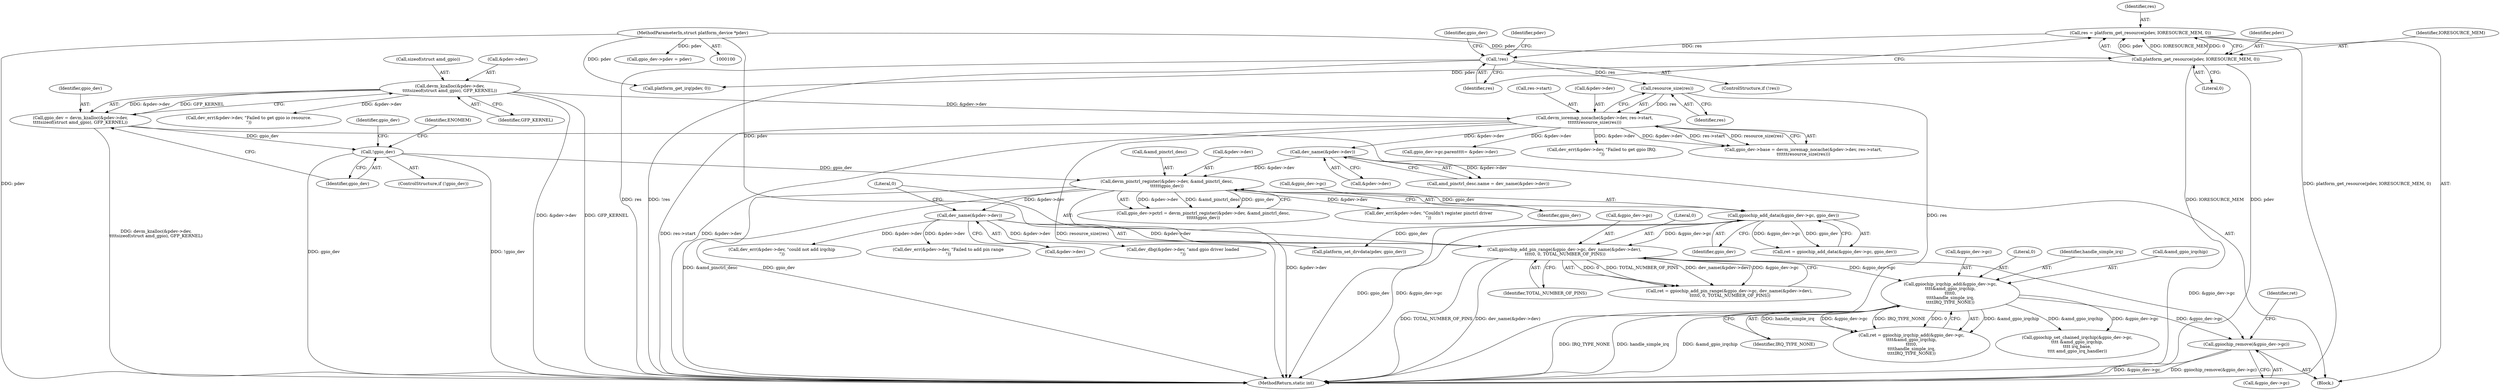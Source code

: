 digraph "0_linux_251e22abde21833b3d29577e4d8c7aaccd650eee@API" {
"1000422" [label="(Call,gpiochip_remove(&gpio_dev->gc))"];
"1000352" [label="(Call,gpiochip_add_pin_range(&gpio_dev->gc, dev_name(&pdev->dev),\n \t\t\t\t0, 0, TOTAL_NUMBER_OF_PINS))"];
"1000340" [label="(Call,gpiochip_add_data(&gpio_dev->gc, gpio_dev))"];
"1000313" [label="(Call,devm_pinctrl_register(&pdev->dev, &amd_pinctrl_desc,\n\t\t\t\t\t\tgpio_dev))"];
"1000304" [label="(Call,dev_name(&pdev->dev))"];
"1000154" [label="(Call,devm_ioremap_nocache(&pdev->dev, res->start,\n\t\t\t\t\t\tresource_size(res)))"];
"1000112" [label="(Call,devm_kzalloc(&pdev->dev,\n\t\t\t\tsizeof(struct amd_gpio), GFP_KERNEL))"];
"1000162" [label="(Call,resource_size(res))"];
"1000138" [label="(Call,!res)"];
"1000131" [label="(Call,res = platform_get_resource(pdev, IORESOURCE_MEM, 0))"];
"1000133" [label="(Call,platform_get_resource(pdev, IORESOURCE_MEM, 0))"];
"1000101" [label="(MethodParameterIn,struct platform_device *pdev)"];
"1000121" [label="(Call,!gpio_dev)"];
"1000110" [label="(Call,gpio_dev = devm_kzalloc(&pdev->dev,\n\t\t\t\tsizeof(struct amd_gpio), GFP_KERNEL))"];
"1000357" [label="(Call,dev_name(&pdev->dev))"];
"1000377" [label="(Call,gpiochip_irqchip_add(&gpio_dev->gc,\n\t\t\t\t&amd_gpio_irqchip,\n\t\t\t\t0,\n\t\t\t\thandle_simple_irq,\n\t\t\t\tIRQ_TYPE_NONE))"];
"1000150" [label="(Call,gpio_dev->base = devm_ioremap_nocache(&pdev->dev, res->start,\n\t\t\t\t\t\tresource_size(res)))"];
"1000120" [label="(ControlStructure,if (!gpio_dev))"];
"1000422" [label="(Call,gpiochip_remove(&gpio_dev->gc))"];
"1000137" [label="(ControlStructure,if (!res))"];
"1000318" [label="(Call,&amd_pinctrl_desc)"];
"1000261" [label="(Call,gpio_dev->gc.parent\t\t\t= &pdev->dev)"];
"1000305" [label="(Call,&pdev->dev)"];
"1000102" [label="(Block,)"];
"1000121" [label="(Call,!gpio_dev)"];
"1000141" [label="(Call,dev_err(&pdev->dev, \"Failed to get gpio io resource.\n\"))"];
"1000362" [label="(Literal,0)"];
"1000162" [label="(Call,resource_size(res))"];
"1000375" [label="(Call,ret = gpiochip_irqchip_add(&gpio_dev->gc,\n\t\t\t\t&amd_gpio_irqchip,\n\t\t\t\t0,\n\t\t\t\thandle_simple_irq,\n\t\t\t\tIRQ_TYPE_NONE))"];
"1000129" [label="(Identifier,gpio_dev)"];
"1000401" [label="(Call,gpiochip_set_chained_irqchip(&gpio_dev->gc,\n\t\t\t\t &amd_gpio_irqchip,\n\t\t\t\t irq_base,\n\t\t\t\t amd_gpio_irq_handler))"];
"1000327" [label="(Call,dev_err(&pdev->dev, \"Couldn't register pinctrl driver\n\"))"];
"1000122" [label="(Identifier,gpio_dev)"];
"1000353" [label="(Call,&gpio_dev->gc)"];
"1000364" [label="(Identifier,TOTAL_NUMBER_OF_PINS)"];
"1000340" [label="(Call,gpiochip_add_data(&gpio_dev->gc, gpio_dev))"];
"1000152" [label="(Identifier,gpio_dev)"];
"1000101" [label="(MethodParameterIn,struct platform_device *pdev)"];
"1000119" [label="(Identifier,GFP_KERNEL)"];
"1000300" [label="(Call,amd_pinctrl_desc.name = dev_name(&pdev->dev))"];
"1000304" [label="(Call,dev_name(&pdev->dev))"];
"1000112" [label="(Call,devm_kzalloc(&pdev->dev,\n\t\t\t\tsizeof(struct amd_gpio), GFP_KERNEL))"];
"1000410" [label="(Call,platform_set_drvdata(pdev, gpio_dev))"];
"1000139" [label="(Identifier,res)"];
"1000182" [label="(Call,dev_err(&pdev->dev, \"Failed to get gpio IRQ.\n\"))"];
"1000125" [label="(Identifier,ENOMEM)"];
"1000159" [label="(Call,res->start)"];
"1000358" [label="(Call,&pdev->dev)"];
"1000163" [label="(Identifier,res)"];
"1000313" [label="(Call,devm_pinctrl_register(&pdev->dev, &amd_pinctrl_desc,\n\t\t\t\t\t\tgpio_dev))"];
"1000174" [label="(Call,platform_get_irq(pdev, 0))"];
"1000377" [label="(Call,gpiochip_irqchip_add(&gpio_dev->gc,\n\t\t\t\t&amd_gpio_irqchip,\n\t\t\t\t0,\n\t\t\t\thandle_simple_irq,\n\t\t\t\tIRQ_TYPE_NONE))"];
"1000136" [label="(Literal,0)"];
"1000131" [label="(Call,res = platform_get_resource(pdev, IORESOURCE_MEM, 0))"];
"1000390" [label="(Call,dev_err(&pdev->dev, \"could not add irqchip\n\"))"];
"1000429" [label="(MethodReturn,static int)"];
"1000350" [label="(Call,ret = gpiochip_add_pin_range(&gpio_dev->gc, dev_name(&pdev->dev),\n \t\t\t\t0, 0, TOTAL_NUMBER_OF_PINS))"];
"1000132" [label="(Identifier,res)"];
"1000363" [label="(Literal,0)"];
"1000191" [label="(Call,gpio_dev->pdev = pdev)"];
"1000378" [label="(Call,&gpio_dev->gc)"];
"1000384" [label="(Literal,0)"];
"1000341" [label="(Call,&gpio_dev->gc)"];
"1000345" [label="(Identifier,gpio_dev)"];
"1000338" [label="(Call,ret = gpiochip_add_data(&gpio_dev->gc, gpio_dev))"];
"1000155" [label="(Call,&pdev->dev)"];
"1000133" [label="(Call,platform_get_resource(pdev, IORESOURCE_MEM, 0))"];
"1000352" [label="(Call,gpiochip_add_pin_range(&gpio_dev->gc, dev_name(&pdev->dev),\n \t\t\t\t0, 0, TOTAL_NUMBER_OF_PINS))"];
"1000138" [label="(Call,!res)"];
"1000368" [label="(Call,dev_err(&pdev->dev, \"Failed to add pin range\n\"))"];
"1000428" [label="(Identifier,ret)"];
"1000357" [label="(Call,dev_name(&pdev->dev))"];
"1000113" [label="(Call,&pdev->dev)"];
"1000134" [label="(Identifier,pdev)"];
"1000111" [label="(Identifier,gpio_dev)"];
"1000385" [label="(Identifier,handle_simple_irq)"];
"1000314" [label="(Call,&pdev->dev)"];
"1000386" [label="(Identifier,IRQ_TYPE_NONE)"];
"1000154" [label="(Call,devm_ioremap_nocache(&pdev->dev, res->start,\n\t\t\t\t\t\tresource_size(res)))"];
"1000135" [label="(Identifier,IORESOURCE_MEM)"];
"1000382" [label="(Call,&amd_gpio_irqchip)"];
"1000320" [label="(Identifier,gpio_dev)"];
"1000117" [label="(Call,sizeof(struct amd_gpio))"];
"1000413" [label="(Call,dev_dbg(&pdev->dev, \"amd gpio driver loaded\n\"))"];
"1000423" [label="(Call,&gpio_dev->gc)"];
"1000309" [label="(Call,gpio_dev->pctrl = devm_pinctrl_register(&pdev->dev, &amd_pinctrl_desc,\n\t\t\t\t\t\tgpio_dev))"];
"1000144" [label="(Identifier,pdev)"];
"1000110" [label="(Call,gpio_dev = devm_kzalloc(&pdev->dev,\n\t\t\t\tsizeof(struct amd_gpio), GFP_KERNEL))"];
"1000422" -> "1000102"  [label="AST: "];
"1000422" -> "1000423"  [label="CFG: "];
"1000423" -> "1000422"  [label="AST: "];
"1000428" -> "1000422"  [label="CFG: "];
"1000422" -> "1000429"  [label="DDG: &gpio_dev->gc"];
"1000422" -> "1000429"  [label="DDG: gpiochip_remove(&gpio_dev->gc)"];
"1000352" -> "1000422"  [label="DDG: &gpio_dev->gc"];
"1000377" -> "1000422"  [label="DDG: &gpio_dev->gc"];
"1000352" -> "1000350"  [label="AST: "];
"1000352" -> "1000364"  [label="CFG: "];
"1000353" -> "1000352"  [label="AST: "];
"1000357" -> "1000352"  [label="AST: "];
"1000362" -> "1000352"  [label="AST: "];
"1000363" -> "1000352"  [label="AST: "];
"1000364" -> "1000352"  [label="AST: "];
"1000350" -> "1000352"  [label="CFG: "];
"1000352" -> "1000429"  [label="DDG: TOTAL_NUMBER_OF_PINS"];
"1000352" -> "1000429"  [label="DDG: dev_name(&pdev->dev)"];
"1000352" -> "1000350"  [label="DDG: 0"];
"1000352" -> "1000350"  [label="DDG: TOTAL_NUMBER_OF_PINS"];
"1000352" -> "1000350"  [label="DDG: dev_name(&pdev->dev)"];
"1000352" -> "1000350"  [label="DDG: &gpio_dev->gc"];
"1000340" -> "1000352"  [label="DDG: &gpio_dev->gc"];
"1000357" -> "1000352"  [label="DDG: &pdev->dev"];
"1000352" -> "1000377"  [label="DDG: &gpio_dev->gc"];
"1000340" -> "1000338"  [label="AST: "];
"1000340" -> "1000345"  [label="CFG: "];
"1000341" -> "1000340"  [label="AST: "];
"1000345" -> "1000340"  [label="AST: "];
"1000338" -> "1000340"  [label="CFG: "];
"1000340" -> "1000429"  [label="DDG: gpio_dev"];
"1000340" -> "1000429"  [label="DDG: &gpio_dev->gc"];
"1000340" -> "1000338"  [label="DDG: &gpio_dev->gc"];
"1000340" -> "1000338"  [label="DDG: gpio_dev"];
"1000313" -> "1000340"  [label="DDG: gpio_dev"];
"1000340" -> "1000410"  [label="DDG: gpio_dev"];
"1000313" -> "1000309"  [label="AST: "];
"1000313" -> "1000320"  [label="CFG: "];
"1000314" -> "1000313"  [label="AST: "];
"1000318" -> "1000313"  [label="AST: "];
"1000320" -> "1000313"  [label="AST: "];
"1000309" -> "1000313"  [label="CFG: "];
"1000313" -> "1000429"  [label="DDG: &amd_pinctrl_desc"];
"1000313" -> "1000429"  [label="DDG: gpio_dev"];
"1000313" -> "1000429"  [label="DDG: &pdev->dev"];
"1000313" -> "1000309"  [label="DDG: &pdev->dev"];
"1000313" -> "1000309"  [label="DDG: &amd_pinctrl_desc"];
"1000313" -> "1000309"  [label="DDG: gpio_dev"];
"1000304" -> "1000313"  [label="DDG: &pdev->dev"];
"1000121" -> "1000313"  [label="DDG: gpio_dev"];
"1000313" -> "1000327"  [label="DDG: &pdev->dev"];
"1000313" -> "1000357"  [label="DDG: &pdev->dev"];
"1000304" -> "1000300"  [label="AST: "];
"1000304" -> "1000305"  [label="CFG: "];
"1000305" -> "1000304"  [label="AST: "];
"1000300" -> "1000304"  [label="CFG: "];
"1000304" -> "1000300"  [label="DDG: &pdev->dev"];
"1000154" -> "1000304"  [label="DDG: &pdev->dev"];
"1000154" -> "1000150"  [label="AST: "];
"1000154" -> "1000162"  [label="CFG: "];
"1000155" -> "1000154"  [label="AST: "];
"1000159" -> "1000154"  [label="AST: "];
"1000162" -> "1000154"  [label="AST: "];
"1000150" -> "1000154"  [label="CFG: "];
"1000154" -> "1000429"  [label="DDG: res->start"];
"1000154" -> "1000429"  [label="DDG: &pdev->dev"];
"1000154" -> "1000429"  [label="DDG: resource_size(res)"];
"1000154" -> "1000150"  [label="DDG: &pdev->dev"];
"1000154" -> "1000150"  [label="DDG: res->start"];
"1000154" -> "1000150"  [label="DDG: resource_size(res)"];
"1000112" -> "1000154"  [label="DDG: &pdev->dev"];
"1000162" -> "1000154"  [label="DDG: res"];
"1000154" -> "1000182"  [label="DDG: &pdev->dev"];
"1000154" -> "1000261"  [label="DDG: &pdev->dev"];
"1000112" -> "1000110"  [label="AST: "];
"1000112" -> "1000119"  [label="CFG: "];
"1000113" -> "1000112"  [label="AST: "];
"1000117" -> "1000112"  [label="AST: "];
"1000119" -> "1000112"  [label="AST: "];
"1000110" -> "1000112"  [label="CFG: "];
"1000112" -> "1000429"  [label="DDG: &pdev->dev"];
"1000112" -> "1000429"  [label="DDG: GFP_KERNEL"];
"1000112" -> "1000110"  [label="DDG: &pdev->dev"];
"1000112" -> "1000110"  [label="DDG: GFP_KERNEL"];
"1000112" -> "1000141"  [label="DDG: &pdev->dev"];
"1000162" -> "1000163"  [label="CFG: "];
"1000163" -> "1000162"  [label="AST: "];
"1000162" -> "1000429"  [label="DDG: res"];
"1000138" -> "1000162"  [label="DDG: res"];
"1000138" -> "1000137"  [label="AST: "];
"1000138" -> "1000139"  [label="CFG: "];
"1000139" -> "1000138"  [label="AST: "];
"1000144" -> "1000138"  [label="CFG: "];
"1000152" -> "1000138"  [label="CFG: "];
"1000138" -> "1000429"  [label="DDG: res"];
"1000138" -> "1000429"  [label="DDG: !res"];
"1000131" -> "1000138"  [label="DDG: res"];
"1000131" -> "1000102"  [label="AST: "];
"1000131" -> "1000133"  [label="CFG: "];
"1000132" -> "1000131"  [label="AST: "];
"1000133" -> "1000131"  [label="AST: "];
"1000139" -> "1000131"  [label="CFG: "];
"1000131" -> "1000429"  [label="DDG: platform_get_resource(pdev, IORESOURCE_MEM, 0)"];
"1000133" -> "1000131"  [label="DDG: pdev"];
"1000133" -> "1000131"  [label="DDG: IORESOURCE_MEM"];
"1000133" -> "1000131"  [label="DDG: 0"];
"1000133" -> "1000136"  [label="CFG: "];
"1000134" -> "1000133"  [label="AST: "];
"1000135" -> "1000133"  [label="AST: "];
"1000136" -> "1000133"  [label="AST: "];
"1000133" -> "1000429"  [label="DDG: pdev"];
"1000133" -> "1000429"  [label="DDG: IORESOURCE_MEM"];
"1000101" -> "1000133"  [label="DDG: pdev"];
"1000133" -> "1000174"  [label="DDG: pdev"];
"1000101" -> "1000100"  [label="AST: "];
"1000101" -> "1000429"  [label="DDG: pdev"];
"1000101" -> "1000174"  [label="DDG: pdev"];
"1000101" -> "1000191"  [label="DDG: pdev"];
"1000101" -> "1000410"  [label="DDG: pdev"];
"1000121" -> "1000120"  [label="AST: "];
"1000121" -> "1000122"  [label="CFG: "];
"1000122" -> "1000121"  [label="AST: "];
"1000125" -> "1000121"  [label="CFG: "];
"1000129" -> "1000121"  [label="CFG: "];
"1000121" -> "1000429"  [label="DDG: !gpio_dev"];
"1000121" -> "1000429"  [label="DDG: gpio_dev"];
"1000110" -> "1000121"  [label="DDG: gpio_dev"];
"1000110" -> "1000102"  [label="AST: "];
"1000111" -> "1000110"  [label="AST: "];
"1000122" -> "1000110"  [label="CFG: "];
"1000110" -> "1000429"  [label="DDG: devm_kzalloc(&pdev->dev,\n\t\t\t\tsizeof(struct amd_gpio), GFP_KERNEL)"];
"1000357" -> "1000358"  [label="CFG: "];
"1000358" -> "1000357"  [label="AST: "];
"1000362" -> "1000357"  [label="CFG: "];
"1000357" -> "1000368"  [label="DDG: &pdev->dev"];
"1000357" -> "1000390"  [label="DDG: &pdev->dev"];
"1000357" -> "1000413"  [label="DDG: &pdev->dev"];
"1000377" -> "1000375"  [label="AST: "];
"1000377" -> "1000386"  [label="CFG: "];
"1000378" -> "1000377"  [label="AST: "];
"1000382" -> "1000377"  [label="AST: "];
"1000384" -> "1000377"  [label="AST: "];
"1000385" -> "1000377"  [label="AST: "];
"1000386" -> "1000377"  [label="AST: "];
"1000375" -> "1000377"  [label="CFG: "];
"1000377" -> "1000429"  [label="DDG: &amd_gpio_irqchip"];
"1000377" -> "1000429"  [label="DDG: IRQ_TYPE_NONE"];
"1000377" -> "1000429"  [label="DDG: handle_simple_irq"];
"1000377" -> "1000375"  [label="DDG: &amd_gpio_irqchip"];
"1000377" -> "1000375"  [label="DDG: handle_simple_irq"];
"1000377" -> "1000375"  [label="DDG: &gpio_dev->gc"];
"1000377" -> "1000375"  [label="DDG: IRQ_TYPE_NONE"];
"1000377" -> "1000375"  [label="DDG: 0"];
"1000377" -> "1000401"  [label="DDG: &gpio_dev->gc"];
"1000377" -> "1000401"  [label="DDG: &amd_gpio_irqchip"];
}
